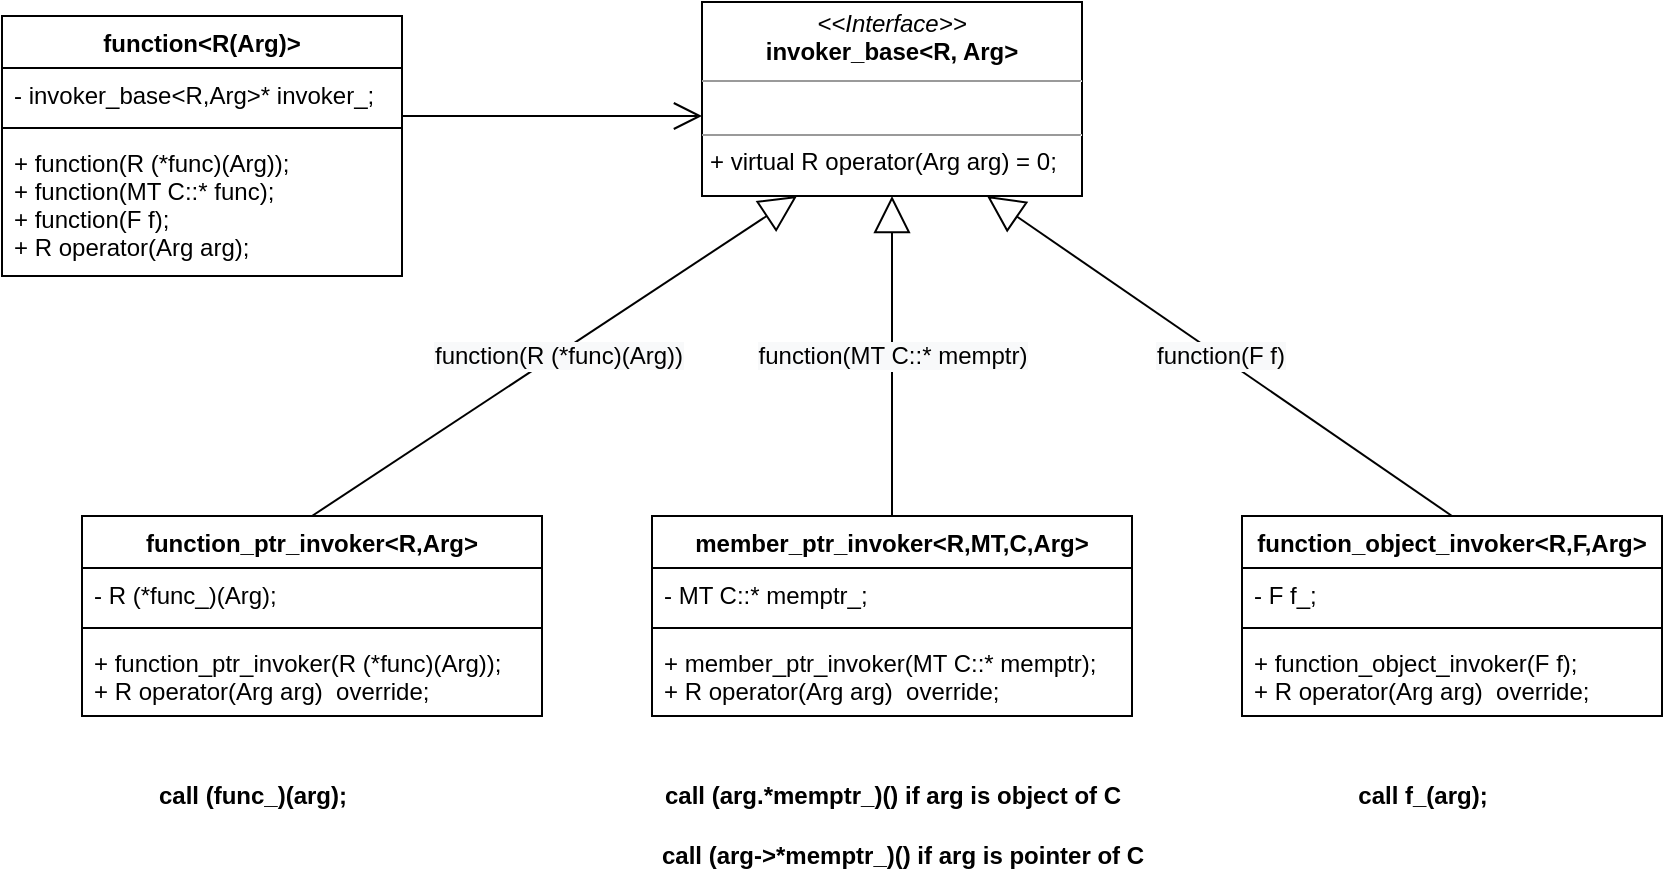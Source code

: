 <mxfile version="19.0.3" type="device"><diagram name="Page-1" id="b5b7bab2-c9e2-2cf4-8b2a-24fd1a2a6d21"><mxGraphModel dx="905" dy="651" grid="1" gridSize="10" guides="1" tooltips="1" connect="1" arrows="1" fold="1" page="1" pageScale="1" pageWidth="827" pageHeight="1169" background="none" math="0" shadow="0"><root><mxCell id="0"/><mxCell id="1" parent="0"/><mxCell id="dhYCstzNEstCAc-usbzY-1" value="function&lt;R(Arg)&gt;" style="swimlane;fontStyle=1;align=center;verticalAlign=top;childLayout=stackLayout;horizontal=1;startSize=26;horizontalStack=0;resizeParent=1;resizeParentMax=0;resizeLast=0;collapsible=1;marginBottom=0;" vertex="1" parent="1"><mxGeometry x="130" y="140" width="200" height="130" as="geometry"/></mxCell><mxCell id="dhYCstzNEstCAc-usbzY-2" value="- invoker_base&lt;R,Arg&gt;* invoker_;" style="text;strokeColor=none;fillColor=none;align=left;verticalAlign=top;spacingLeft=4;spacingRight=4;overflow=hidden;rotatable=0;points=[[0,0.5],[1,0.5]];portConstraint=eastwest;" vertex="1" parent="dhYCstzNEstCAc-usbzY-1"><mxGeometry y="26" width="200" height="26" as="geometry"/></mxCell><mxCell id="dhYCstzNEstCAc-usbzY-3" value="" style="line;strokeWidth=1;fillColor=none;align=left;verticalAlign=middle;spacingTop=-1;spacingLeft=3;spacingRight=3;rotatable=0;labelPosition=right;points=[];portConstraint=eastwest;" vertex="1" parent="dhYCstzNEstCAc-usbzY-1"><mxGeometry y="52" width="200" height="8" as="geometry"/></mxCell><mxCell id="dhYCstzNEstCAc-usbzY-4" value="+ function(R (*func)(Arg));&#10;+ function(MT C::* func);&#10;+ function(F f);&#10;+ R operator(Arg arg);&#10;" style="text;strokeColor=none;fillColor=none;align=left;verticalAlign=top;spacingLeft=4;spacingRight=4;overflow=hidden;rotatable=0;points=[[0,0.5],[1,0.5]];portConstraint=eastwest;" vertex="1" parent="dhYCstzNEstCAc-usbzY-1"><mxGeometry y="60" width="200" height="70" as="geometry"/></mxCell><mxCell id="dhYCstzNEstCAc-usbzY-6" value="&lt;p style=&quot;margin:0px;margin-top:4px;text-align:center;&quot;&gt;&lt;i&gt;&amp;lt;&amp;lt;Interface&amp;gt;&amp;gt;&lt;/i&gt;&lt;br&gt;&lt;b&gt;invoker_base&amp;lt;R, Arg&amp;gt;&lt;/b&gt;&lt;/p&gt;&lt;hr size=&quot;1&quot;&gt;&lt;p style=&quot;margin:0px;margin-left:4px;&quot;&gt;&lt;br&gt;&lt;/p&gt;&lt;hr size=&quot;1&quot;&gt;&lt;p style=&quot;margin:0px;margin-left:4px;&quot;&gt;+ virtual R operator(Arg arg) = 0;&lt;br&gt;&lt;br&gt;&lt;/p&gt;" style="verticalAlign=top;align=left;overflow=fill;fontSize=12;fontFamily=Helvetica;html=1;" vertex="1" parent="1"><mxGeometry x="480" y="133" width="190" height="97" as="geometry"/></mxCell><mxCell id="dhYCstzNEstCAc-usbzY-7" value="function_ptr_invoker&lt;R,Arg&gt;" style="swimlane;fontStyle=1;align=center;verticalAlign=top;childLayout=stackLayout;horizontal=1;startSize=26;horizontalStack=0;resizeParent=1;resizeParentMax=0;resizeLast=0;collapsible=1;marginBottom=0;" vertex="1" parent="1"><mxGeometry x="170" y="390" width="230" height="100" as="geometry"/></mxCell><mxCell id="dhYCstzNEstCAc-usbzY-8" value="- R (*func_)(Arg);" style="text;strokeColor=none;fillColor=none;align=left;verticalAlign=top;spacingLeft=4;spacingRight=4;overflow=hidden;rotatable=0;points=[[0,0.5],[1,0.5]];portConstraint=eastwest;" vertex="1" parent="dhYCstzNEstCAc-usbzY-7"><mxGeometry y="26" width="230" height="26" as="geometry"/></mxCell><mxCell id="dhYCstzNEstCAc-usbzY-9" value="" style="line;strokeWidth=1;fillColor=none;align=left;verticalAlign=middle;spacingTop=-1;spacingLeft=3;spacingRight=3;rotatable=0;labelPosition=right;points=[];portConstraint=eastwest;" vertex="1" parent="dhYCstzNEstCAc-usbzY-7"><mxGeometry y="52" width="230" height="8" as="geometry"/></mxCell><mxCell id="dhYCstzNEstCAc-usbzY-10" value="+ function_ptr_invoker(R (*func)(Arg));&#10;+ R operator(Arg arg)  override;" style="text;strokeColor=none;fillColor=none;align=left;verticalAlign=top;spacingLeft=4;spacingRight=4;overflow=hidden;rotatable=0;points=[[0,0.5],[1,0.5]];portConstraint=eastwest;" vertex="1" parent="dhYCstzNEstCAc-usbzY-7"><mxGeometry y="60" width="230" height="40" as="geometry"/></mxCell><mxCell id="dhYCstzNEstCAc-usbzY-11" value="member_ptr_invoker&lt;R,MT,C,Arg&gt;" style="swimlane;fontStyle=1;align=center;verticalAlign=top;childLayout=stackLayout;horizontal=1;startSize=26;horizontalStack=0;resizeParent=1;resizeParentMax=0;resizeLast=0;collapsible=1;marginBottom=0;" vertex="1" parent="1"><mxGeometry x="455" y="390" width="240" height="100" as="geometry"/></mxCell><mxCell id="dhYCstzNEstCAc-usbzY-12" value="- MT C::* memptr_;" style="text;strokeColor=none;fillColor=none;align=left;verticalAlign=top;spacingLeft=4;spacingRight=4;overflow=hidden;rotatable=0;points=[[0,0.5],[1,0.5]];portConstraint=eastwest;" vertex="1" parent="dhYCstzNEstCAc-usbzY-11"><mxGeometry y="26" width="240" height="26" as="geometry"/></mxCell><mxCell id="dhYCstzNEstCAc-usbzY-13" value="" style="line;strokeWidth=1;fillColor=none;align=left;verticalAlign=middle;spacingTop=-1;spacingLeft=3;spacingRight=3;rotatable=0;labelPosition=right;points=[];portConstraint=eastwest;" vertex="1" parent="dhYCstzNEstCAc-usbzY-11"><mxGeometry y="52" width="240" height="8" as="geometry"/></mxCell><mxCell id="dhYCstzNEstCAc-usbzY-14" value="+ member_ptr_invoker(MT C::* memptr);&#10;+ R operator(Arg arg)  override;" style="text;strokeColor=none;fillColor=none;align=left;verticalAlign=top;spacingLeft=4;spacingRight=4;overflow=hidden;rotatable=0;points=[[0,0.5],[1,0.5]];portConstraint=eastwest;" vertex="1" parent="dhYCstzNEstCAc-usbzY-11"><mxGeometry y="60" width="240" height="40" as="geometry"/></mxCell><mxCell id="dhYCstzNEstCAc-usbzY-15" value="function_object_invoker&lt;R,F,Arg&gt;&#10;" style="swimlane;fontStyle=1;align=center;verticalAlign=top;childLayout=stackLayout;horizontal=1;startSize=26;horizontalStack=0;resizeParent=1;resizeParentMax=0;resizeLast=0;collapsible=1;marginBottom=0;" vertex="1" parent="1"><mxGeometry x="750" y="390" width="210" height="100" as="geometry"/></mxCell><mxCell id="dhYCstzNEstCAc-usbzY-16" value="- F f_;" style="text;strokeColor=none;fillColor=none;align=left;verticalAlign=top;spacingLeft=4;spacingRight=4;overflow=hidden;rotatable=0;points=[[0,0.5],[1,0.5]];portConstraint=eastwest;" vertex="1" parent="dhYCstzNEstCAc-usbzY-15"><mxGeometry y="26" width="210" height="26" as="geometry"/></mxCell><mxCell id="dhYCstzNEstCAc-usbzY-17" value="" style="line;strokeWidth=1;fillColor=none;align=left;verticalAlign=middle;spacingTop=-1;spacingLeft=3;spacingRight=3;rotatable=0;labelPosition=right;points=[];portConstraint=eastwest;" vertex="1" parent="dhYCstzNEstCAc-usbzY-15"><mxGeometry y="52" width="210" height="8" as="geometry"/></mxCell><mxCell id="dhYCstzNEstCAc-usbzY-18" value="+ function_object_invoker(F f);&#10;+ R operator(Arg arg)  override;" style="text;strokeColor=none;fillColor=none;align=left;verticalAlign=top;spacingLeft=4;spacingRight=4;overflow=hidden;rotatable=0;points=[[0,0.5],[1,0.5]];portConstraint=eastwest;" vertex="1" parent="dhYCstzNEstCAc-usbzY-15"><mxGeometry y="60" width="210" height="40" as="geometry"/></mxCell><mxCell id="dhYCstzNEstCAc-usbzY-19" value="" style="endArrow=open;endFill=1;endSize=12;html=1;rounded=0;" edge="1" parent="1"><mxGeometry width="160" relative="1" as="geometry"><mxPoint x="330" y="190" as="sourcePoint"/><mxPoint x="480" y="190" as="targetPoint"/></mxGeometry></mxCell><mxCell id="dhYCstzNEstCAc-usbzY-20" value="&lt;span style=&quot;font-size: 12px; background-color: rgb(248, 249, 250);&quot;&gt;function(R (*func)(Arg))&lt;/span&gt;" style="endArrow=block;endSize=16;endFill=0;html=1;rounded=0;entryX=0.25;entryY=1;entryDx=0;entryDy=0;exitX=0.5;exitY=0;exitDx=0;exitDy=0;" edge="1" parent="1" source="dhYCstzNEstCAc-usbzY-7" target="dhYCstzNEstCAc-usbzY-6"><mxGeometry x="0.007" y="-1" width="160" relative="1" as="geometry"><mxPoint x="490" y="340" as="sourcePoint"/><mxPoint x="650" y="340" as="targetPoint"/><mxPoint as="offset"/></mxGeometry></mxCell><mxCell id="dhYCstzNEstCAc-usbzY-21" value="&lt;span style=&quot;font-size: 12px; text-align: left; background-color: rgb(248, 249, 250);&quot;&gt;function(MT C::* memptr)&lt;/span&gt;" style="endArrow=block;endSize=16;endFill=0;html=1;rounded=0;entryX=0.5;entryY=1;entryDx=0;entryDy=0;exitX=0.5;exitY=0;exitDx=0;exitDy=0;" edge="1" parent="1" source="dhYCstzNEstCAc-usbzY-11" target="dhYCstzNEstCAc-usbzY-6"><mxGeometry width="160" relative="1" as="geometry"><mxPoint x="490" y="340" as="sourcePoint"/><mxPoint x="650" y="340" as="targetPoint"/></mxGeometry></mxCell><mxCell id="dhYCstzNEstCAc-usbzY-22" value="&lt;span style=&quot;font-size: 12px; text-align: left; background-color: rgb(248, 249, 250);&quot;&gt;function(F f)&lt;/span&gt;" style="endArrow=block;endSize=16;endFill=0;html=1;rounded=0;entryX=0.75;entryY=1;entryDx=0;entryDy=0;exitX=0.5;exitY=0;exitDx=0;exitDy=0;" edge="1" parent="1" source="dhYCstzNEstCAc-usbzY-15" target="dhYCstzNEstCAc-usbzY-6"><mxGeometry width="160" relative="1" as="geometry"><mxPoint x="490" y="340" as="sourcePoint"/><mxPoint x="650" y="340" as="targetPoint"/></mxGeometry></mxCell><mxCell id="dhYCstzNEstCAc-usbzY-29" value="call (func_)(arg);" style="text;html=1;align=center;verticalAlign=middle;resizable=0;points=[];autosize=1;strokeColor=none;fillColor=none;fontStyle=1" vertex="1" parent="1"><mxGeometry x="200" y="520" width="110" height="20" as="geometry"/></mxCell><mxCell id="dhYCstzNEstCAc-usbzY-30" value="call f_(arg);" style="text;html=1;align=center;verticalAlign=middle;resizable=0;points=[];autosize=1;strokeColor=none;fillColor=none;fontStyle=1" vertex="1" parent="1"><mxGeometry x="800" y="520" width="80" height="20" as="geometry"/></mxCell><mxCell id="dhYCstzNEstCAc-usbzY-31" value="&lt;b&gt;call (arg.*memptr_)() if arg is object of C&lt;/b&gt;" style="text;html=1;align=center;verticalAlign=middle;resizable=0;points=[];autosize=1;strokeColor=none;fillColor=none;" vertex="1" parent="1"><mxGeometry x="450" y="520" width="250" height="20" as="geometry"/></mxCell><mxCell id="dhYCstzNEstCAc-usbzY-32" value="&lt;b&gt;call (arg-&amp;gt;*memptr_)() if arg is pointer of C&lt;/b&gt;" style="text;html=1;align=center;verticalAlign=middle;resizable=0;points=[];autosize=1;strokeColor=none;fillColor=none;" vertex="1" parent="1"><mxGeometry x="445" y="550" width="270" height="20" as="geometry"/></mxCell></root></mxGraphModel></diagram></mxfile>